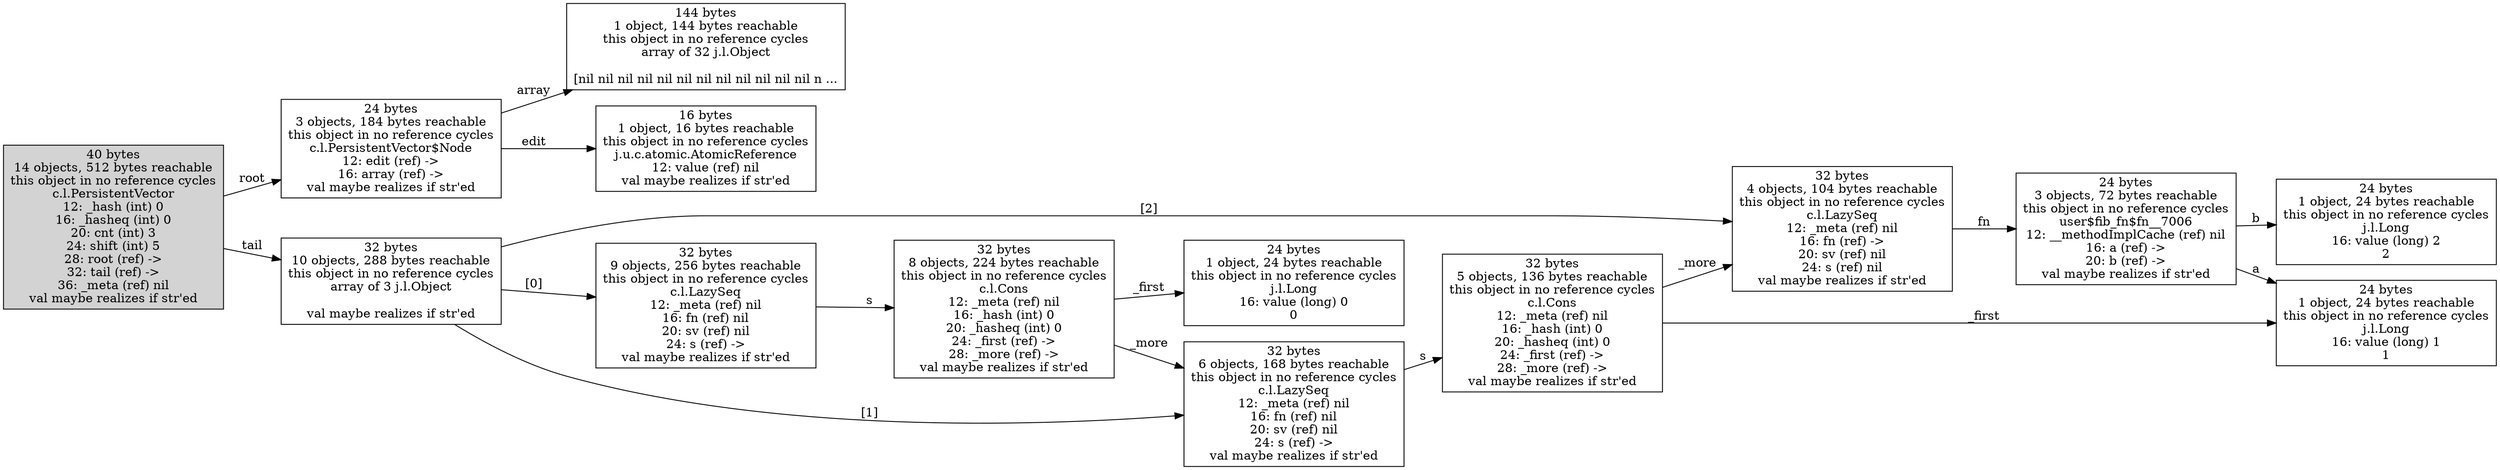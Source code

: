 digraph {
graph [layout=dot,rankdir=LR];
"28991464632" ["scc-num-nodes"=1,label="24 bytes
1 object, 24 bytes reachable
this object in no reference cycles
j.l.Long
16: value (long) 2
2",shape=box];
"32269421896" ["scc-num-nodes"=1,label="24 bytes
3 objects, 72 bytes reachable
this object in no reference cycles
user$fib_fn$fn__7006
12: __methodImplCache (ref) nil
16: a (ref) ->
20: b (ref) ->
val maybe realizes if str'ed",shape=box];
"28991406664" ["scc-num-nodes"=1,label="24 bytes
1 object, 24 bytes reachable
this object in no reference cycles
j.l.Long
16: value (long) 0
0",shape=box];
"32269421736" ["scc-num-nodes"=1,label="32 bytes
9 objects, 256 bytes reachable
this object in no reference cycles
c.l.LazySeq
12: _meta (ref) nil
16: fn (ref) nil
20: sv (ref) nil
24: s (ref) ->
val maybe realizes if str'ed",shape=box];
"32269421864" ["scc-num-nodes"=1,label="32 bytes
4 objects, 104 bytes reachable
this object in no reference cycles
c.l.LazySeq
12: _meta (ref) nil
16: fn (ref) ->
20: sv (ref) nil
24: s (ref) nil
val maybe realizes if str'ed",shape=box];
"28991464656" ["scc-num-nodes"=1,label="24 bytes
1 object, 24 bytes reachable
this object in no reference cycles
j.l.Long
16: value (long) 1
1",shape=box];
"28992354792" ["scc-num-nodes"=1,label="16 bytes
1 object, 16 bytes reachable
this object in no reference cycles
j.u.c.atomic.AtomicReference
12: value (ref) nil
val maybe realizes if str'ed",shape=box];
"28991038320" ["scc-num-nodes"=1,label="24 bytes
3 objects, 184 bytes reachable
this object in no reference cycles
c.l.PersistentVector$Node
12: edit (ref) ->
16: array (ref) ->
val maybe realizes if str'ed",shape=box];
"32269421800" ["scc-num-nodes"=1,label="32 bytes
6 objects, 168 bytes reachable
this object in no reference cycles
c.l.LazySeq
12: _meta (ref) nil
16: fn (ref) nil
20: sv (ref) nil
24: s (ref) ->
val maybe realizes if str'ed",shape=box];
"32269421832" ["scc-num-nodes"=1,label="32 bytes
5 objects, 136 bytes reachable
this object in no reference cycles
c.l.Cons
12: _meta (ref) nil
16: _hash (int) 0
20: _hasheq (int) 0
24: _first (ref) ->
28: _more (ref) ->
val maybe realizes if str'ed",shape=box];
"32269421768" ["scc-num-nodes"=1,label="32 bytes
8 objects, 224 bytes reachable
this object in no reference cycles
c.l.Cons
12: _meta (ref) nil
16: _hash (int) 0
20: _hasheq (int) 0
24: _first (ref) ->
28: _more (ref) ->
val maybe realizes if str'ed",shape=box];
"31894064520" ["scc-num-nodes"=1,style=filled,label="40 bytes
14 objects, 512 bytes reachable
this object in no reference cycles
c.l.PersistentVector
12: _hash (int) 0
16: _hasheq (int) 0
20: cnt (int) 3
24: shift (int) 5
28: root (ref) ->
32: tail (ref) ->
36: _meta (ref) nil
val maybe realizes if str'ed",shape=box];
"31894064488" ["scc-num-nodes"=1,label="32 bytes
10 objects, 288 bytes reachable
this object in no reference cycles
array of 3 j.l.Object

val maybe realizes if str'ed",shape=box];
"28996845768" ["scc-num-nodes"=1,label="144 bytes
1 object, 144 bytes reachable
this object in no reference cycles
array of 32 j.l.Object

[nil nil nil nil nil nil nil nil nil nil nil nil n ...",shape=box];
"32269421896" -> "28991464656" ["field-name"=a,label=a];
"32269421896" -> "28991464632" ["field-name"=b,label=b];
"32269421736" -> "32269421768" ["field-name"=s,label=s];
"32269421864" -> "32269421896" ["field-name"=fn,label=fn];
"28991038320" -> "28992354792" ["field-name"=edit,label=edit];
"28991038320" -> "28996845768" ["field-name"=array,label=array];
"32269421800" -> "32269421832" ["field-name"=s,label=s];
"32269421832" -> "28991464656" ["field-name"=_first,label=_first];
"32269421832" -> "32269421864" ["field-name"=_more,label=_more];
"32269421768" -> "28991406664" ["field-name"=_first,label=_first];
"32269421768" -> "32269421800" ["field-name"=_more,label=_more];
"31894064520" -> "28991038320" ["field-name"=root,label=root];
"31894064520" -> "31894064488" ["field-name"=tail,label=tail];
"31894064488" -> "32269421736" ["field-name"="[0]",label="[0]"];
"31894064488" -> "32269421800" ["field-name"="[1]",label="[1]"];
"31894064488" -> "32269421864" ["field-name"="[2]",label="[2]"];
} 